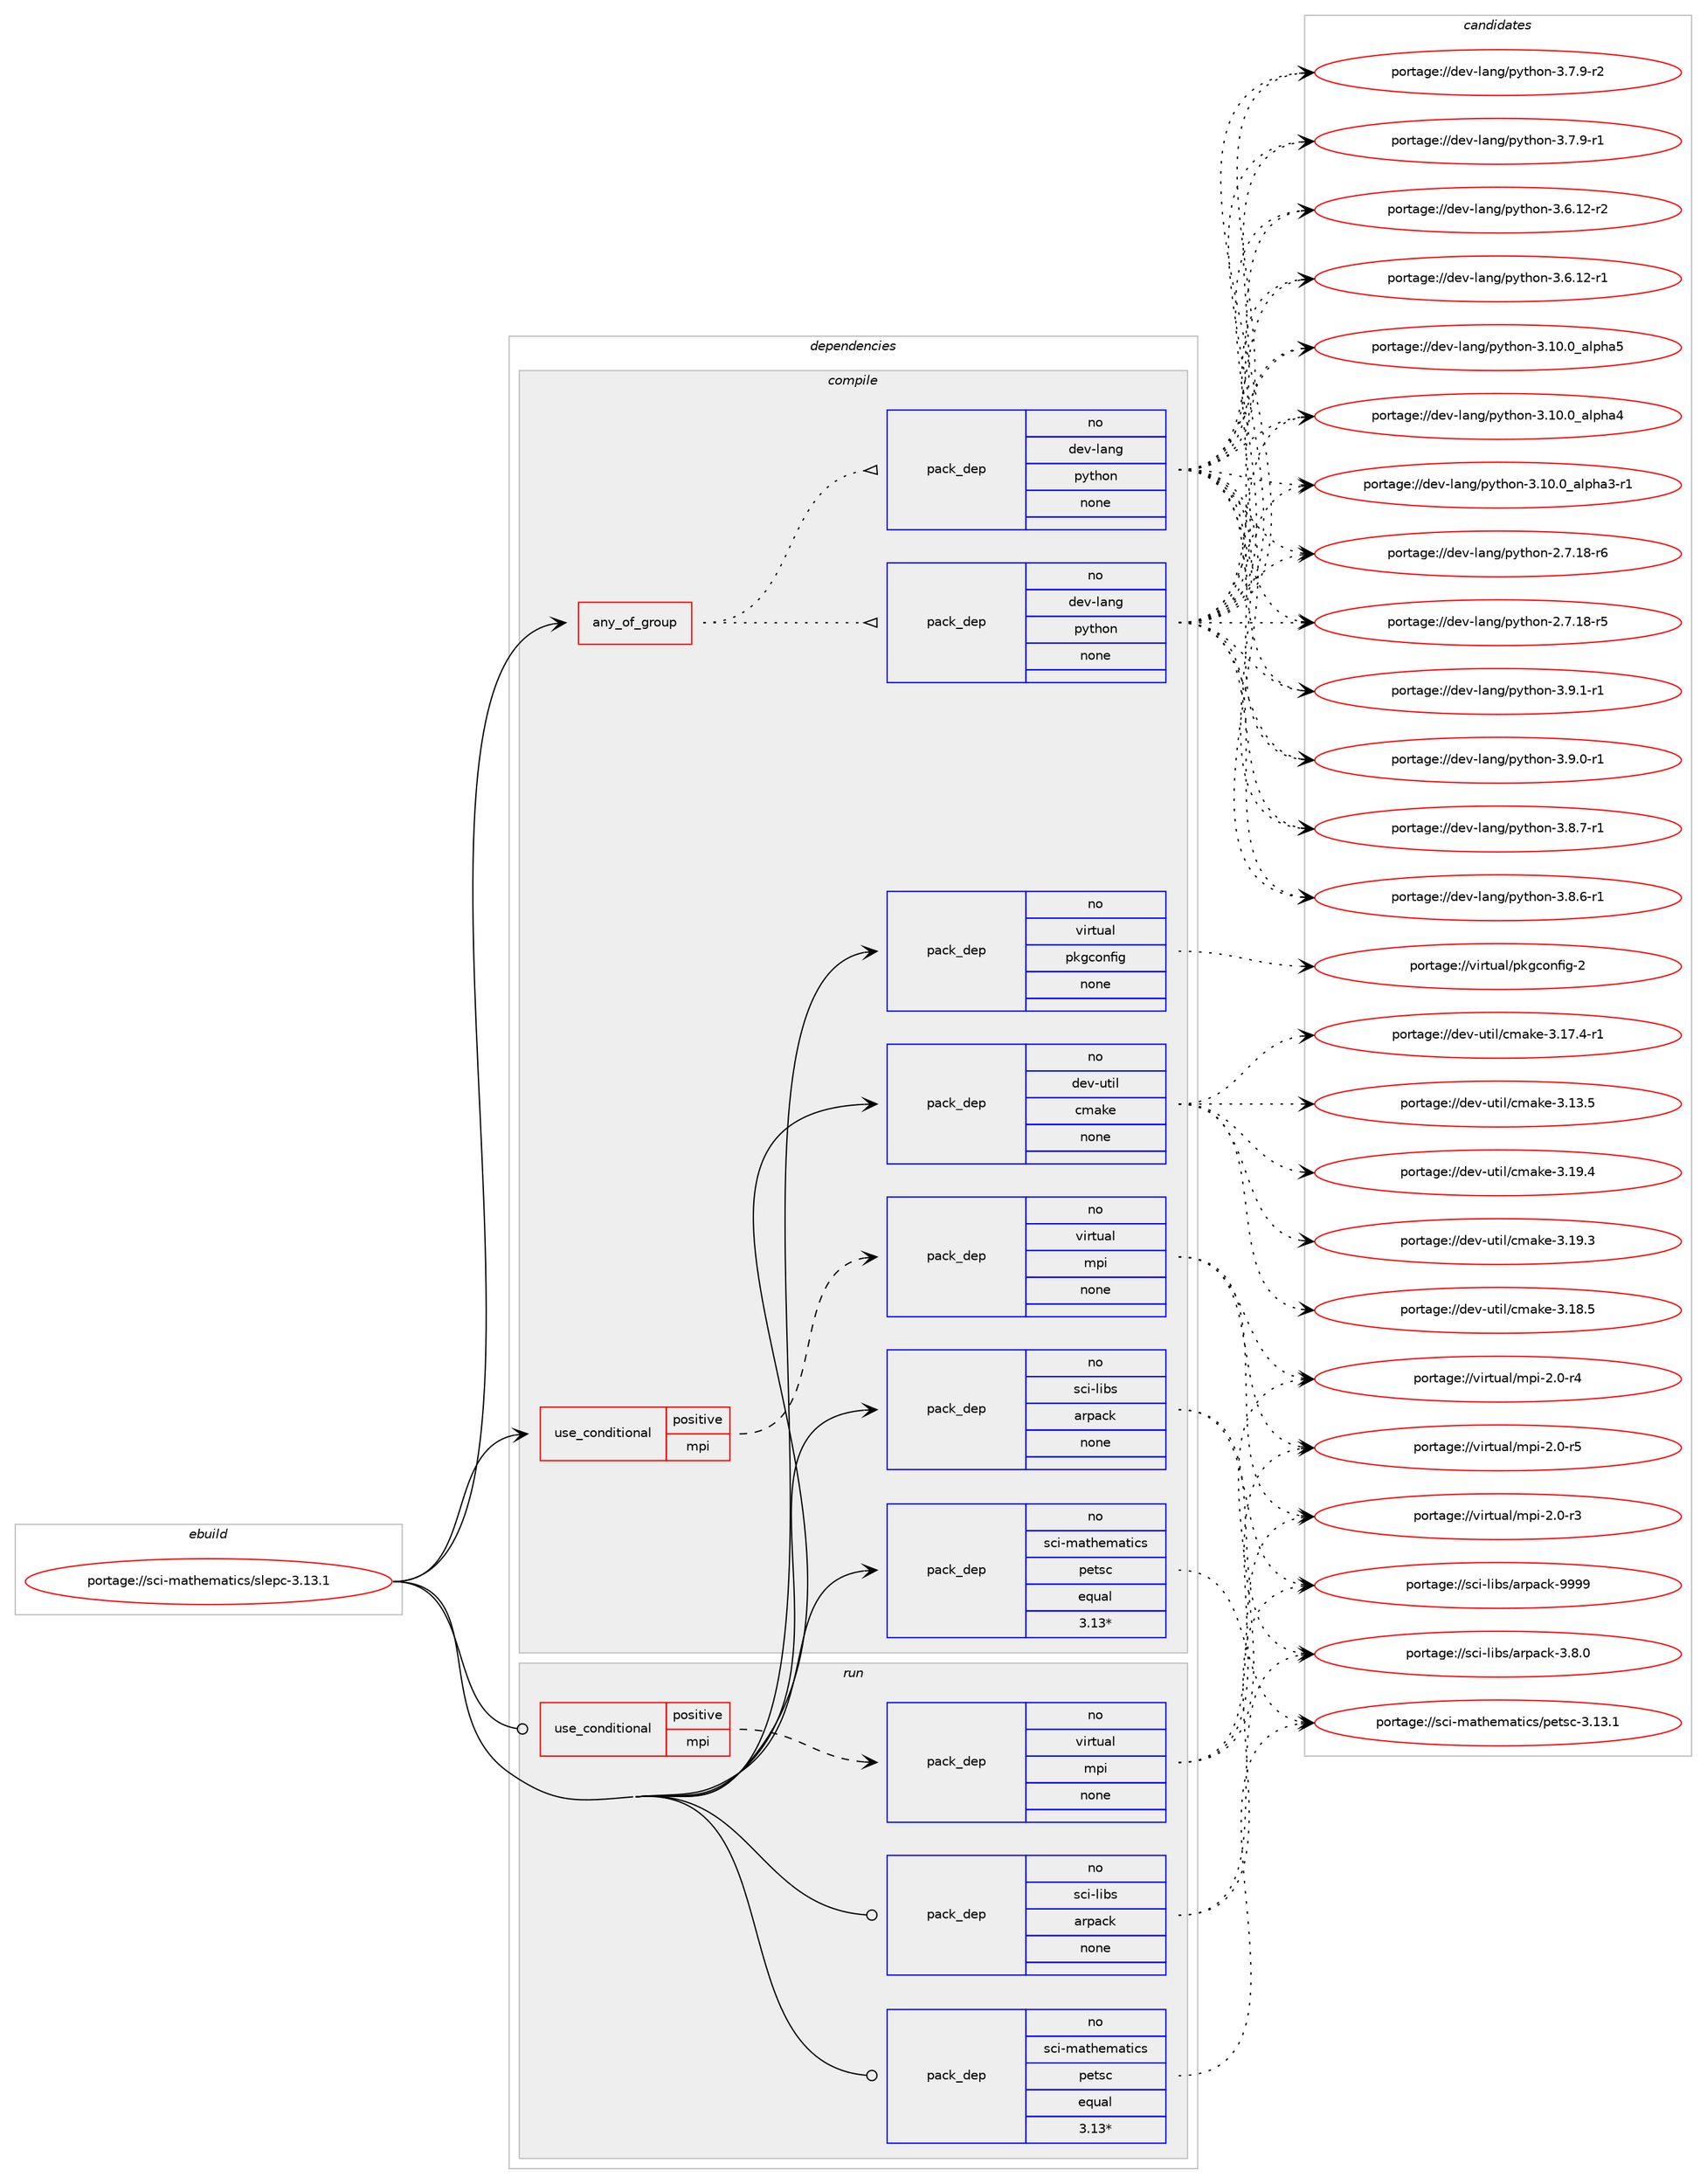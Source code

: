 digraph prolog {

# *************
# Graph options
# *************

newrank=true;
concentrate=true;
compound=true;
graph [rankdir=LR,fontname=Helvetica,fontsize=10,ranksep=1.5];#, ranksep=2.5, nodesep=0.2];
edge  [arrowhead=vee];
node  [fontname=Helvetica,fontsize=10];

# **********
# The ebuild
# **********

subgraph cluster_leftcol {
color=gray;
rank=same;
label=<<i>ebuild</i>>;
id [label="portage://sci-mathematics/slepc-3.13.1", color=red, width=4, href="../sci-mathematics/slepc-3.13.1.svg"];
}

# ****************
# The dependencies
# ****************

subgraph cluster_midcol {
color=gray;
label=<<i>dependencies</i>>;
subgraph cluster_compile {
fillcolor="#eeeeee";
style=filled;
label=<<i>compile</i>>;
subgraph any106 {
dependency12357 [label=<<TABLE BORDER="0" CELLBORDER="1" CELLSPACING="0" CELLPADDING="4"><TR><TD CELLPADDING="10">any_of_group</TD></TR></TABLE>>, shape=none, color=red];subgraph pack8372 {
dependency12358 [label=<<TABLE BORDER="0" CELLBORDER="1" CELLSPACING="0" CELLPADDING="4" WIDTH="220"><TR><TD ROWSPAN="6" CELLPADDING="30">pack_dep</TD></TR><TR><TD WIDTH="110">no</TD></TR><TR><TD>dev-lang</TD></TR><TR><TD>python</TD></TR><TR><TD>none</TD></TR><TR><TD></TD></TR></TABLE>>, shape=none, color=blue];
}
dependency12357:e -> dependency12358:w [weight=20,style="dotted",arrowhead="oinv"];
subgraph pack8373 {
dependency12359 [label=<<TABLE BORDER="0" CELLBORDER="1" CELLSPACING="0" CELLPADDING="4" WIDTH="220"><TR><TD ROWSPAN="6" CELLPADDING="30">pack_dep</TD></TR><TR><TD WIDTH="110">no</TD></TR><TR><TD>dev-lang</TD></TR><TR><TD>python</TD></TR><TR><TD>none</TD></TR><TR><TD></TD></TR></TABLE>>, shape=none, color=blue];
}
dependency12357:e -> dependency12359:w [weight=20,style="dotted",arrowhead="oinv"];
}
id:e -> dependency12357:w [weight=20,style="solid",arrowhead="vee"];
subgraph cond3868 {
dependency12360 [label=<<TABLE BORDER="0" CELLBORDER="1" CELLSPACING="0" CELLPADDING="4"><TR><TD ROWSPAN="3" CELLPADDING="10">use_conditional</TD></TR><TR><TD>positive</TD></TR><TR><TD>mpi</TD></TR></TABLE>>, shape=none, color=red];
subgraph pack8374 {
dependency12361 [label=<<TABLE BORDER="0" CELLBORDER="1" CELLSPACING="0" CELLPADDING="4" WIDTH="220"><TR><TD ROWSPAN="6" CELLPADDING="30">pack_dep</TD></TR><TR><TD WIDTH="110">no</TD></TR><TR><TD>virtual</TD></TR><TR><TD>mpi</TD></TR><TR><TD>none</TD></TR><TR><TD></TD></TR></TABLE>>, shape=none, color=blue];
}
dependency12360:e -> dependency12361:w [weight=20,style="dashed",arrowhead="vee"];
}
id:e -> dependency12360:w [weight=20,style="solid",arrowhead="vee"];
subgraph pack8375 {
dependency12362 [label=<<TABLE BORDER="0" CELLBORDER="1" CELLSPACING="0" CELLPADDING="4" WIDTH="220"><TR><TD ROWSPAN="6" CELLPADDING="30">pack_dep</TD></TR><TR><TD WIDTH="110">no</TD></TR><TR><TD>dev-util</TD></TR><TR><TD>cmake</TD></TR><TR><TD>none</TD></TR><TR><TD></TD></TR></TABLE>>, shape=none, color=blue];
}
id:e -> dependency12362:w [weight=20,style="solid",arrowhead="vee"];
subgraph pack8376 {
dependency12363 [label=<<TABLE BORDER="0" CELLBORDER="1" CELLSPACING="0" CELLPADDING="4" WIDTH="220"><TR><TD ROWSPAN="6" CELLPADDING="30">pack_dep</TD></TR><TR><TD WIDTH="110">no</TD></TR><TR><TD>sci-libs</TD></TR><TR><TD>arpack</TD></TR><TR><TD>none</TD></TR><TR><TD></TD></TR></TABLE>>, shape=none, color=blue];
}
id:e -> dependency12363:w [weight=20,style="solid",arrowhead="vee"];
subgraph pack8377 {
dependency12364 [label=<<TABLE BORDER="0" CELLBORDER="1" CELLSPACING="0" CELLPADDING="4" WIDTH="220"><TR><TD ROWSPAN="6" CELLPADDING="30">pack_dep</TD></TR><TR><TD WIDTH="110">no</TD></TR><TR><TD>sci-mathematics</TD></TR><TR><TD>petsc</TD></TR><TR><TD>equal</TD></TR><TR><TD>3.13*</TD></TR></TABLE>>, shape=none, color=blue];
}
id:e -> dependency12364:w [weight=20,style="solid",arrowhead="vee"];
subgraph pack8378 {
dependency12365 [label=<<TABLE BORDER="0" CELLBORDER="1" CELLSPACING="0" CELLPADDING="4" WIDTH="220"><TR><TD ROWSPAN="6" CELLPADDING="30">pack_dep</TD></TR><TR><TD WIDTH="110">no</TD></TR><TR><TD>virtual</TD></TR><TR><TD>pkgconfig</TD></TR><TR><TD>none</TD></TR><TR><TD></TD></TR></TABLE>>, shape=none, color=blue];
}
id:e -> dependency12365:w [weight=20,style="solid",arrowhead="vee"];
}
subgraph cluster_compileandrun {
fillcolor="#eeeeee";
style=filled;
label=<<i>compile and run</i>>;
}
subgraph cluster_run {
fillcolor="#eeeeee";
style=filled;
label=<<i>run</i>>;
subgraph cond3869 {
dependency12366 [label=<<TABLE BORDER="0" CELLBORDER="1" CELLSPACING="0" CELLPADDING="4"><TR><TD ROWSPAN="3" CELLPADDING="10">use_conditional</TD></TR><TR><TD>positive</TD></TR><TR><TD>mpi</TD></TR></TABLE>>, shape=none, color=red];
subgraph pack8379 {
dependency12367 [label=<<TABLE BORDER="0" CELLBORDER="1" CELLSPACING="0" CELLPADDING="4" WIDTH="220"><TR><TD ROWSPAN="6" CELLPADDING="30">pack_dep</TD></TR><TR><TD WIDTH="110">no</TD></TR><TR><TD>virtual</TD></TR><TR><TD>mpi</TD></TR><TR><TD>none</TD></TR><TR><TD></TD></TR></TABLE>>, shape=none, color=blue];
}
dependency12366:e -> dependency12367:w [weight=20,style="dashed",arrowhead="vee"];
}
id:e -> dependency12366:w [weight=20,style="solid",arrowhead="odot"];
subgraph pack8380 {
dependency12368 [label=<<TABLE BORDER="0" CELLBORDER="1" CELLSPACING="0" CELLPADDING="4" WIDTH="220"><TR><TD ROWSPAN="6" CELLPADDING="30">pack_dep</TD></TR><TR><TD WIDTH="110">no</TD></TR><TR><TD>sci-libs</TD></TR><TR><TD>arpack</TD></TR><TR><TD>none</TD></TR><TR><TD></TD></TR></TABLE>>, shape=none, color=blue];
}
id:e -> dependency12368:w [weight=20,style="solid",arrowhead="odot"];
subgraph pack8381 {
dependency12369 [label=<<TABLE BORDER="0" CELLBORDER="1" CELLSPACING="0" CELLPADDING="4" WIDTH="220"><TR><TD ROWSPAN="6" CELLPADDING="30">pack_dep</TD></TR><TR><TD WIDTH="110">no</TD></TR><TR><TD>sci-mathematics</TD></TR><TR><TD>petsc</TD></TR><TR><TD>equal</TD></TR><TR><TD>3.13*</TD></TR></TABLE>>, shape=none, color=blue];
}
id:e -> dependency12369:w [weight=20,style="solid",arrowhead="odot"];
}
}

# **************
# The candidates
# **************

subgraph cluster_choices {
rank=same;
color=gray;
label=<<i>candidates</i>>;

subgraph choice8372 {
color=black;
nodesep=1;
choice1001011184510897110103471121211161041111104551465746494511449 [label="portage://dev-lang/python-3.9.1-r1", color=red, width=4,href="../dev-lang/python-3.9.1-r1.svg"];
choice1001011184510897110103471121211161041111104551465746484511449 [label="portage://dev-lang/python-3.9.0-r1", color=red, width=4,href="../dev-lang/python-3.9.0-r1.svg"];
choice1001011184510897110103471121211161041111104551465646554511449 [label="portage://dev-lang/python-3.8.7-r1", color=red, width=4,href="../dev-lang/python-3.8.7-r1.svg"];
choice1001011184510897110103471121211161041111104551465646544511449 [label="portage://dev-lang/python-3.8.6-r1", color=red, width=4,href="../dev-lang/python-3.8.6-r1.svg"];
choice1001011184510897110103471121211161041111104551465546574511450 [label="portage://dev-lang/python-3.7.9-r2", color=red, width=4,href="../dev-lang/python-3.7.9-r2.svg"];
choice1001011184510897110103471121211161041111104551465546574511449 [label="portage://dev-lang/python-3.7.9-r1", color=red, width=4,href="../dev-lang/python-3.7.9-r1.svg"];
choice100101118451089711010347112121116104111110455146544649504511450 [label="portage://dev-lang/python-3.6.12-r2", color=red, width=4,href="../dev-lang/python-3.6.12-r2.svg"];
choice100101118451089711010347112121116104111110455146544649504511449 [label="portage://dev-lang/python-3.6.12-r1", color=red, width=4,href="../dev-lang/python-3.6.12-r1.svg"];
choice1001011184510897110103471121211161041111104551464948464895971081121049753 [label="portage://dev-lang/python-3.10.0_alpha5", color=red, width=4,href="../dev-lang/python-3.10.0_alpha5.svg"];
choice1001011184510897110103471121211161041111104551464948464895971081121049752 [label="portage://dev-lang/python-3.10.0_alpha4", color=red, width=4,href="../dev-lang/python-3.10.0_alpha4.svg"];
choice10010111845108971101034711212111610411111045514649484648959710811210497514511449 [label="portage://dev-lang/python-3.10.0_alpha3-r1", color=red, width=4,href="../dev-lang/python-3.10.0_alpha3-r1.svg"];
choice100101118451089711010347112121116104111110455046554649564511454 [label="portage://dev-lang/python-2.7.18-r6", color=red, width=4,href="../dev-lang/python-2.7.18-r6.svg"];
choice100101118451089711010347112121116104111110455046554649564511453 [label="portage://dev-lang/python-2.7.18-r5", color=red, width=4,href="../dev-lang/python-2.7.18-r5.svg"];
dependency12358:e -> choice1001011184510897110103471121211161041111104551465746494511449:w [style=dotted,weight="100"];
dependency12358:e -> choice1001011184510897110103471121211161041111104551465746484511449:w [style=dotted,weight="100"];
dependency12358:e -> choice1001011184510897110103471121211161041111104551465646554511449:w [style=dotted,weight="100"];
dependency12358:e -> choice1001011184510897110103471121211161041111104551465646544511449:w [style=dotted,weight="100"];
dependency12358:e -> choice1001011184510897110103471121211161041111104551465546574511450:w [style=dotted,weight="100"];
dependency12358:e -> choice1001011184510897110103471121211161041111104551465546574511449:w [style=dotted,weight="100"];
dependency12358:e -> choice100101118451089711010347112121116104111110455146544649504511450:w [style=dotted,weight="100"];
dependency12358:e -> choice100101118451089711010347112121116104111110455146544649504511449:w [style=dotted,weight="100"];
dependency12358:e -> choice1001011184510897110103471121211161041111104551464948464895971081121049753:w [style=dotted,weight="100"];
dependency12358:e -> choice1001011184510897110103471121211161041111104551464948464895971081121049752:w [style=dotted,weight="100"];
dependency12358:e -> choice10010111845108971101034711212111610411111045514649484648959710811210497514511449:w [style=dotted,weight="100"];
dependency12358:e -> choice100101118451089711010347112121116104111110455046554649564511454:w [style=dotted,weight="100"];
dependency12358:e -> choice100101118451089711010347112121116104111110455046554649564511453:w [style=dotted,weight="100"];
}
subgraph choice8373 {
color=black;
nodesep=1;
choice1001011184510897110103471121211161041111104551465746494511449 [label="portage://dev-lang/python-3.9.1-r1", color=red, width=4,href="../dev-lang/python-3.9.1-r1.svg"];
choice1001011184510897110103471121211161041111104551465746484511449 [label="portage://dev-lang/python-3.9.0-r1", color=red, width=4,href="../dev-lang/python-3.9.0-r1.svg"];
choice1001011184510897110103471121211161041111104551465646554511449 [label="portage://dev-lang/python-3.8.7-r1", color=red, width=4,href="../dev-lang/python-3.8.7-r1.svg"];
choice1001011184510897110103471121211161041111104551465646544511449 [label="portage://dev-lang/python-3.8.6-r1", color=red, width=4,href="../dev-lang/python-3.8.6-r1.svg"];
choice1001011184510897110103471121211161041111104551465546574511450 [label="portage://dev-lang/python-3.7.9-r2", color=red, width=4,href="../dev-lang/python-3.7.9-r2.svg"];
choice1001011184510897110103471121211161041111104551465546574511449 [label="portage://dev-lang/python-3.7.9-r1", color=red, width=4,href="../dev-lang/python-3.7.9-r1.svg"];
choice100101118451089711010347112121116104111110455146544649504511450 [label="portage://dev-lang/python-3.6.12-r2", color=red, width=4,href="../dev-lang/python-3.6.12-r2.svg"];
choice100101118451089711010347112121116104111110455146544649504511449 [label="portage://dev-lang/python-3.6.12-r1", color=red, width=4,href="../dev-lang/python-3.6.12-r1.svg"];
choice1001011184510897110103471121211161041111104551464948464895971081121049753 [label="portage://dev-lang/python-3.10.0_alpha5", color=red, width=4,href="../dev-lang/python-3.10.0_alpha5.svg"];
choice1001011184510897110103471121211161041111104551464948464895971081121049752 [label="portage://dev-lang/python-3.10.0_alpha4", color=red, width=4,href="../dev-lang/python-3.10.0_alpha4.svg"];
choice10010111845108971101034711212111610411111045514649484648959710811210497514511449 [label="portage://dev-lang/python-3.10.0_alpha3-r1", color=red, width=4,href="../dev-lang/python-3.10.0_alpha3-r1.svg"];
choice100101118451089711010347112121116104111110455046554649564511454 [label="portage://dev-lang/python-2.7.18-r6", color=red, width=4,href="../dev-lang/python-2.7.18-r6.svg"];
choice100101118451089711010347112121116104111110455046554649564511453 [label="portage://dev-lang/python-2.7.18-r5", color=red, width=4,href="../dev-lang/python-2.7.18-r5.svg"];
dependency12359:e -> choice1001011184510897110103471121211161041111104551465746494511449:w [style=dotted,weight="100"];
dependency12359:e -> choice1001011184510897110103471121211161041111104551465746484511449:w [style=dotted,weight="100"];
dependency12359:e -> choice1001011184510897110103471121211161041111104551465646554511449:w [style=dotted,weight="100"];
dependency12359:e -> choice1001011184510897110103471121211161041111104551465646544511449:w [style=dotted,weight="100"];
dependency12359:e -> choice1001011184510897110103471121211161041111104551465546574511450:w [style=dotted,weight="100"];
dependency12359:e -> choice1001011184510897110103471121211161041111104551465546574511449:w [style=dotted,weight="100"];
dependency12359:e -> choice100101118451089711010347112121116104111110455146544649504511450:w [style=dotted,weight="100"];
dependency12359:e -> choice100101118451089711010347112121116104111110455146544649504511449:w [style=dotted,weight="100"];
dependency12359:e -> choice1001011184510897110103471121211161041111104551464948464895971081121049753:w [style=dotted,weight="100"];
dependency12359:e -> choice1001011184510897110103471121211161041111104551464948464895971081121049752:w [style=dotted,weight="100"];
dependency12359:e -> choice10010111845108971101034711212111610411111045514649484648959710811210497514511449:w [style=dotted,weight="100"];
dependency12359:e -> choice100101118451089711010347112121116104111110455046554649564511454:w [style=dotted,weight="100"];
dependency12359:e -> choice100101118451089711010347112121116104111110455046554649564511453:w [style=dotted,weight="100"];
}
subgraph choice8374 {
color=black;
nodesep=1;
choice1181051141161179710847109112105455046484511453 [label="portage://virtual/mpi-2.0-r5", color=red, width=4,href="../virtual/mpi-2.0-r5.svg"];
choice1181051141161179710847109112105455046484511452 [label="portage://virtual/mpi-2.0-r4", color=red, width=4,href="../virtual/mpi-2.0-r4.svg"];
choice1181051141161179710847109112105455046484511451 [label="portage://virtual/mpi-2.0-r3", color=red, width=4,href="../virtual/mpi-2.0-r3.svg"];
dependency12361:e -> choice1181051141161179710847109112105455046484511453:w [style=dotted,weight="100"];
dependency12361:e -> choice1181051141161179710847109112105455046484511452:w [style=dotted,weight="100"];
dependency12361:e -> choice1181051141161179710847109112105455046484511451:w [style=dotted,weight="100"];
}
subgraph choice8375 {
color=black;
nodesep=1;
choice1001011184511711610510847991099710710145514649574652 [label="portage://dev-util/cmake-3.19.4", color=red, width=4,href="../dev-util/cmake-3.19.4.svg"];
choice1001011184511711610510847991099710710145514649574651 [label="portage://dev-util/cmake-3.19.3", color=red, width=4,href="../dev-util/cmake-3.19.3.svg"];
choice1001011184511711610510847991099710710145514649564653 [label="portage://dev-util/cmake-3.18.5", color=red, width=4,href="../dev-util/cmake-3.18.5.svg"];
choice10010111845117116105108479910997107101455146495546524511449 [label="portage://dev-util/cmake-3.17.4-r1", color=red, width=4,href="../dev-util/cmake-3.17.4-r1.svg"];
choice1001011184511711610510847991099710710145514649514653 [label="portage://dev-util/cmake-3.13.5", color=red, width=4,href="../dev-util/cmake-3.13.5.svg"];
dependency12362:e -> choice1001011184511711610510847991099710710145514649574652:w [style=dotted,weight="100"];
dependency12362:e -> choice1001011184511711610510847991099710710145514649574651:w [style=dotted,weight="100"];
dependency12362:e -> choice1001011184511711610510847991099710710145514649564653:w [style=dotted,weight="100"];
dependency12362:e -> choice10010111845117116105108479910997107101455146495546524511449:w [style=dotted,weight="100"];
dependency12362:e -> choice1001011184511711610510847991099710710145514649514653:w [style=dotted,weight="100"];
}
subgraph choice8376 {
color=black;
nodesep=1;
choice115991054510810598115479711411297991074557575757 [label="portage://sci-libs/arpack-9999", color=red, width=4,href="../sci-libs/arpack-9999.svg"];
choice11599105451081059811547971141129799107455146564648 [label="portage://sci-libs/arpack-3.8.0", color=red, width=4,href="../sci-libs/arpack-3.8.0.svg"];
dependency12363:e -> choice115991054510810598115479711411297991074557575757:w [style=dotted,weight="100"];
dependency12363:e -> choice11599105451081059811547971141129799107455146564648:w [style=dotted,weight="100"];
}
subgraph choice8377 {
color=black;
nodesep=1;
choice1159910545109971161041011099711610599115471121011161159945514649514649 [label="portage://sci-mathematics/petsc-3.13.1", color=red, width=4,href="../sci-mathematics/petsc-3.13.1.svg"];
dependency12364:e -> choice1159910545109971161041011099711610599115471121011161159945514649514649:w [style=dotted,weight="100"];
}
subgraph choice8378 {
color=black;
nodesep=1;
choice1181051141161179710847112107103991111101021051034550 [label="portage://virtual/pkgconfig-2", color=red, width=4,href="../virtual/pkgconfig-2.svg"];
dependency12365:e -> choice1181051141161179710847112107103991111101021051034550:w [style=dotted,weight="100"];
}
subgraph choice8379 {
color=black;
nodesep=1;
choice1181051141161179710847109112105455046484511453 [label="portage://virtual/mpi-2.0-r5", color=red, width=4,href="../virtual/mpi-2.0-r5.svg"];
choice1181051141161179710847109112105455046484511452 [label="portage://virtual/mpi-2.0-r4", color=red, width=4,href="../virtual/mpi-2.0-r4.svg"];
choice1181051141161179710847109112105455046484511451 [label="portage://virtual/mpi-2.0-r3", color=red, width=4,href="../virtual/mpi-2.0-r3.svg"];
dependency12367:e -> choice1181051141161179710847109112105455046484511453:w [style=dotted,weight="100"];
dependency12367:e -> choice1181051141161179710847109112105455046484511452:w [style=dotted,weight="100"];
dependency12367:e -> choice1181051141161179710847109112105455046484511451:w [style=dotted,weight="100"];
}
subgraph choice8380 {
color=black;
nodesep=1;
choice115991054510810598115479711411297991074557575757 [label="portage://sci-libs/arpack-9999", color=red, width=4,href="../sci-libs/arpack-9999.svg"];
choice11599105451081059811547971141129799107455146564648 [label="portage://sci-libs/arpack-3.8.0", color=red, width=4,href="../sci-libs/arpack-3.8.0.svg"];
dependency12368:e -> choice115991054510810598115479711411297991074557575757:w [style=dotted,weight="100"];
dependency12368:e -> choice11599105451081059811547971141129799107455146564648:w [style=dotted,weight="100"];
}
subgraph choice8381 {
color=black;
nodesep=1;
choice1159910545109971161041011099711610599115471121011161159945514649514649 [label="portage://sci-mathematics/petsc-3.13.1", color=red, width=4,href="../sci-mathematics/petsc-3.13.1.svg"];
dependency12369:e -> choice1159910545109971161041011099711610599115471121011161159945514649514649:w [style=dotted,weight="100"];
}
}

}
